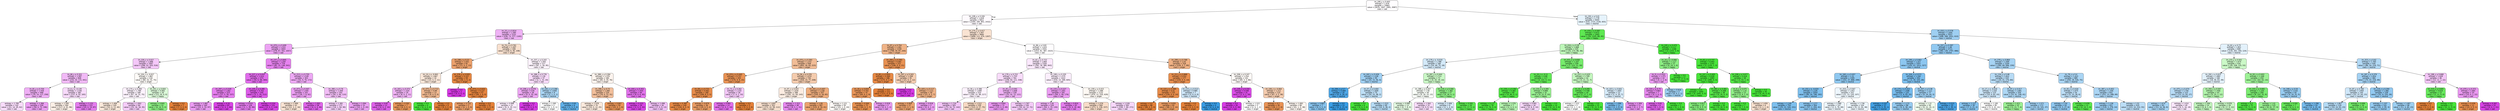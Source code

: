 digraph Tree {
node [shape=box, style="filled, rounded", color="black", fontname="helvetica"] ;
edge [fontname="helvetica"] ;
0 [label=<lm_190_y &le; 0.443<br/>entropy = 1.976<br/>samples = 10861<br/>value = [2876, 1907, 2991, 3087]<br/>class = sad>, fillcolor="#fffdff"] ;
1 [label=<lm_108_y &le; 0.326<br/>entropy = 1.618<br/>samples = 5811<br/>value = [2344, 184, 851, 2432]<br/>class = sad>, fillcolor="#fefafe"] ;
0 -> 1 [labeldistance=2.5, labelangle=45, headlabel="True"] ;
2 [label=<lm_15_y &le; 0.814<br/>entropy = 1.585<br/>samples = 2151<br/>value = [536, 73, 377, 1165]<br/>class = sad>, fillcolor="#efb2f5"] ;
1 -> 2 ;
3 [label=<lm_470_y &le; 0.409<br/>entropy = 1.553<br/>samples = 1843<br/>value = [378, 67, 341, 1057]<br/>class = sad>, fillcolor="#eca3f3"] ;
2 -> 3 ;
4 [label=<lm_326_z &le; 0.027<br/>entropy = 1.688<br/>samples = 1067<br/>value = [296, 52, 203, 516]<br/>class = sad>, fillcolor="#f4c7f8"] ;
3 -> 4 ;
5 [label=<lm_66_y &le; 0.321<br/>entropy = 1.587<br/>samples = 849<br/>value = [216, 20, 172, 441]<br/>class = sad>, fillcolor="#f1b9f6"] ;
4 -> 5 ;
6 [label=<lm_81_y &le; 0.704<br/>entropy = 1.558<br/>samples = 468<br/>value = [79, 14, 117, 258]<br/>class = sad>, fillcolor="#efaff5"] ;
5 -> 6 ;
7 [label=<entropy = 1.785<br/>samples = 142<br/>value = [21, 14, 45, 62]<br/>class = sad>, fillcolor="#f8dcfa"] ;
6 -> 7 ;
8 [label=<entropy = 1.366<br/>samples = 326<br/>value = [58, 0, 72, 196]<br/>class = sad>, fillcolor="#eb9ef2"] ;
6 -> 8 ;
9 [label=<lm_6_z &le; -0.139<br/>entropy = 1.536<br/>samples = 381<br/>value = [137, 6, 55, 183]<br/>class = sad>, fillcolor="#f7dafa"] ;
5 -> 9 ;
10 [label=<entropy = 1.595<br/>samples = 260<br/>value = [117, 6, 41, 96]<br/>class = anger>, fillcolor="#fcefe6"] ;
9 -> 10 ;
11 [label=<entropy = 1.131<br/>samples = 121<br/>value = [20, 0, 14, 87]<br/>class = sad>, fillcolor="#e47cee"] ;
9 -> 11 ;
12 [label=<lm_104_z &le; -0.027<br/>entropy = 1.867<br/>samples = 218<br/>value = [80, 32, 31, 75]<br/>class = anger>, fillcolor="#fefbf8"] ;
4 -> 12 ;
13 [label=<lm_174_y &le; 0.394<br/>entropy = 1.789<br/>samples = 189<br/>value = [67, 16, 31, 75]<br/>class = sad>, fillcolor="#fcf2fd"] ;
12 -> 13 ;
14 [label=<entropy = 1.406<br/>samples = 105<br/>value = [52, 0, 13, 40]<br/>class = anger>, fillcolor="#fae8da"] ;
13 -> 14 ;
15 [label=<entropy = 1.902<br/>samples = 84<br/>value = [15, 16, 18, 35]<br/>class = sad>, fillcolor="#f5ccf8"] ;
13 -> 15 ;
16 [label=<lm_351_x &le; 0.604<br/>entropy = 0.992<br/>samples = 29<br/>value = [13, 16, 0, 0]<br/>class = happy>, fillcolor="#dcfada"] ;
12 -> 16 ;
17 [label=<entropy = 0.845<br/>samples = 22<br/>value = [6, 16, 0, 0]<br/>class = happy>, fillcolor="#8cef83"] ;
16 -> 17 ;
18 [label=<entropy = 0.0<br/>samples = 7<br/>value = [7, 0, 0, 0]<br/>class = anger>, fillcolor="#e58139"] ;
16 -> 18 ;
19 [label=<lm_137_y &le; 0.845<br/>entropy = 1.259<br/>samples = 776<br/>value = [82, 15, 138, 541]<br/>class = sad>, fillcolor="#e682ef"] ;
3 -> 19 ;
20 [label=<lm_227_y &le; 0.424<br/>entropy = 1.014<br/>samples = 473<br/>value = [30, 6, 68, 369]<br/>class = sad>, fillcolor="#e16cec"] ;
19 -> 20 ;
21 [label=<lm_297_y &le; 0.329<br/>entropy = 1.262<br/>samples = 223<br/>value = [27, 5, 34, 157]<br/>class = sad>, fillcolor="#e57eee"] ;
20 -> 21 ;
22 [label=<entropy = 1.482<br/>samples = 160<br/>value = [25, 5, 33, 97]<br/>class = sad>, fillcolor="#eb9bf2"] ;
21 -> 22 ;
23 [label=<entropy = 0.32<br/>samples = 63<br/>value = [2, 0, 1, 60]<br/>class = sad>, fillcolor="#d943e6"] ;
21 -> 23 ;
24 [label=<lm_105_x &le; 0.285<br/>entropy = 0.702<br/>samples = 250<br/>value = [3, 1, 34, 212]<br/>class = sad>, fillcolor="#de5cea"] ;
20 -> 24 ;
25 [label=<entropy = 0.919<br/>samples = 126<br/>value = [1, 1, 30, 94]<br/>class = sad>, fillcolor="#e47bee"] ;
24 -> 25 ;
26 [label=<entropy = 0.324<br/>samples = 124<br/>value = [2, 0, 4, 118]<br/>class = sad>, fillcolor="#d943e6"] ;
24 -> 26 ;
27 [label=<lm_213_y &le; 0.755<br/>entropy = 1.539<br/>samples = 303<br/>value = [52, 9, 70, 172]<br/>class = sad>, fillcolor="#eda8f4"] ;
19 -> 27 ;
28 [label=<lm_473_y &le; 0.447<br/>entropy = 1.445<br/>samples = 101<br/>value = [26, 7, 6, 62]<br/>class = sad>, fillcolor="#eca0f3"] ;
27 -> 28 ;
29 [label=<entropy = 1.499<br/>samples = 43<br/>value = [22, 3, 2, 16]<br/>class = anger>, fillcolor="#f9e3d3"] ;
28 -> 29 ;
30 [label=<entropy = 1.063<br/>samples = 58<br/>value = [4, 4, 4, 46]<br/>class = sad>, fillcolor="#e065eb"] ;
28 -> 30 ;
31 [label=<lm_380_x &le; 0.76<br/>entropy = 1.449<br/>samples = 202<br/>value = [26, 2, 64, 110]<br/>class = sad>, fillcolor="#f2bdf6"] ;
27 -> 31 ;
32 [label=<entropy = 1.381<br/>samples = 171<br/>value = [16, 1, 64, 90]<br/>class = sad>, fillcolor="#f5cff9"] ;
31 -> 32 ;
33 [label=<entropy = 1.094<br/>samples = 31<br/>value = [10, 1, 0, 20]<br/>class = sad>, fillcolor="#eca1f3"] ;
31 -> 33 ;
34 [label=<lm_74_y &le; 0.761<br/>entropy = 1.497<br/>samples = 308<br/>value = [158, 6, 36, 108]<br/>class = anger>, fillcolor="#f8e0ce"] ;
2 -> 34 ;
35 [label=<lm_188_x &le; 0.22<br/>entropy = 1.031<br/>samples = 91<br/>value = [71, 5, 2, 13]<br/>class = anger>, fillcolor="#eca16c"] ;
34 -> 35 ;
36 [label=<lm_14_z &le; -0.063<br/>entropy = 1.667<br/>samples = 32<br/>value = [15, 4, 2, 11]<br/>class = anger>, fillcolor="#fae7d9"] ;
35 -> 36 ;
37 [label=<lm_163_y &le; 0.372<br/>entropy = 1.324<br/>samples = 19<br/>value = [6, 0, 2, 11]<br/>class = sad>, fillcolor="#f0b3f5"] ;
36 -> 37 ;
38 [label=<entropy = 0.65<br/>samples = 12<br/>value = [0, 0, 2, 10]<br/>class = sad>, fillcolor="#df61ea"] ;
37 -> 38 ;
39 [label=<entropy = 0.592<br/>samples = 7<br/>value = [6, 0, 0, 1]<br/>class = anger>, fillcolor="#e9965a"] ;
37 -> 39 ;
40 [label=<lm_475_x &le; 0.713<br/>entropy = 0.89<br/>samples = 13<br/>value = [9, 4, 0, 0]<br/>class = anger>, fillcolor="#f1b991"] ;
36 -> 40 ;
41 [label=<entropy = 0.0<br/>samples = 4<br/>value = [0, 4, 0, 0]<br/>class = happy>, fillcolor="#47e539"] ;
40 -> 41 ;
42 [label=<entropy = 0.0<br/>samples = 9<br/>value = [9, 0, 0, 0]<br/>class = anger>, fillcolor="#e58139"] ;
40 -> 42 ;
43 [label=<lm_378_y &le; 0.929<br/>entropy = 0.337<br/>samples = 59<br/>value = [56, 1, 0, 2]<br/>class = anger>, fillcolor="#e68843"] ;
35 -> 43 ;
44 [label=<entropy = 0.0<br/>samples = 2<br/>value = [0, 0, 0, 2]<br/>class = sad>, fillcolor="#d739e5"] ;
43 -> 44 ;
45 [label=<lm_474_x &le; 0.631<br/>entropy = 0.127<br/>samples = 57<br/>value = [56, 1, 0, 0]<br/>class = anger>, fillcolor="#e5833d"] ;
43 -> 45 ;
46 [label=<entropy = 0.722<br/>samples = 5<br/>value = [4, 1, 0, 0]<br/>class = anger>, fillcolor="#eca06a"] ;
45 -> 46 ;
47 [label=<entropy = 0.0<br/>samples = 52<br/>value = [52, 0, 0, 0]<br/>class = anger>, fillcolor="#e58139"] ;
45 -> 47 ;
48 [label=<lm_337_y &le; 0.243<br/>entropy = 1.505<br/>samples = 217<br/>value = [87, 1, 34, 95]<br/>class = sad>, fillcolor="#fdf3fd"] ;
34 -> 48 ;
49 [label=<lm_388_x &le; 0.776<br/>entropy = 1.39<br/>samples = 37<br/>value = [2, 1, 15, 19]<br/>class = sad>, fillcolor="#f8dbfa"] ;
48 -> 49 ;
50 [label=<lm_206_y &le; 0.678<br/>entropy = 0.94<br/>samples = 28<br/>value = [0, 0, 10, 18]<br/>class = sad>, fillcolor="#eda7f3"] ;
49 -> 50 ;
51 [label=<entropy = 0.998<br/>samples = 21<br/>value = [0, 0, 10, 11]<br/>class = sad>, fillcolor="#fbedfd"] ;
50 -> 51 ;
52 [label=<entropy = 0.0<br/>samples = 7<br/>value = [0, 0, 0, 7]<br/>class = sad>, fillcolor="#d739e5"] ;
50 -> 52 ;
53 [label=<lm_182_x &le; 0.396<br/>entropy = 1.658<br/>samples = 9<br/>value = [2, 1, 5, 1]<br/>class = neutral>, fillcolor="#aad5f4"] ;
49 -> 53 ;
54 [label=<entropy = 1.585<br/>samples = 3<br/>value = [1, 1, 0, 1]<br/>class = anger>, fillcolor="#ffffff"] ;
53 -> 54 ;
55 [label=<entropy = 0.65<br/>samples = 6<br/>value = [1, 0, 5, 0]<br/>class = neutral>, fillcolor="#61b1ea"] ;
53 -> 55 ;
56 [label=<lm_388_y &le; 0.394<br/>entropy = 1.379<br/>samples = 180<br/>value = [85, 0, 19, 76]<br/>class = anger>, fillcolor="#fdf4ee"] ;
48 -> 56 ;
57 [label=<lm_396_x &le; 0.73<br/>entropy = 1.269<br/>samples = 120<br/>value = [76, 0, 13, 31]<br/>class = anger>, fillcolor="#f2bf9b"] ;
56 -> 57 ;
58 [label=<entropy = 1.478<br/>samples = 70<br/>value = [33, 0, 12, 25]<br/>class = anger>, fillcolor="#fae9dc"] ;
57 -> 58 ;
59 [label=<entropy = 0.667<br/>samples = 50<br/>value = [43, 0, 1, 6]<br/>class = anger>, fillcolor="#e99558"] ;
57 -> 59 ;
60 [label=<lm_444_y &le; 0.352<br/>entropy = 1.054<br/>samples = 60<br/>value = [9, 0, 6, 45]<br/>class = sad>, fillcolor="#e373ed"] ;
56 -> 60 ;
61 [label=<entropy = 0.323<br/>samples = 34<br/>value = [2, 0, 0, 32]<br/>class = sad>, fillcolor="#da45e7"] ;
60 -> 61 ;
62 [label=<entropy = 1.498<br/>samples = 26<br/>value = [7, 0, 6, 13]<br/>class = sad>, fillcolor="#f2c0f7"] ;
60 -> 62 ;
63 [label=<lm_174_y &le; 0.417<br/>entropy = 1.567<br/>samples = 3660<br/>value = [1808, 111, 474, 1267]<br/>class = anger>, fillcolor="#f9e3d2"] ;
1 -> 63 ;
64 [label=<lm_97_y &le; 0.754<br/>entropy = 1.261<br/>samples = 1159<br/>value = [798, 30, 87, 244]<br/>class = anger>, fillcolor="#efb387"] ;
63 -> 64 ;
65 [label=<lm_470_y &le; 0.393<br/>entropy = 1.372<br/>samples = 938<br/>value = [602, 30, 83, 223]<br/>class = anger>, fillcolor="#f1bc96"] ;
64 -> 65 ;
66 [label=<lm_474_y &le; 0.445<br/>entropy = 0.757<br/>samples = 203<br/>value = [176, 6, 6, 15]<br/>class = anger>, fillcolor="#e99355"] ;
65 -> 66 ;
67 [label=<lm_58_y &le; 0.721<br/>entropy = 0.561<br/>samples = 185<br/>value = [169, 6, 5, 5]<br/>class = anger>, fillcolor="#e78c4b"] ;
66 -> 67 ;
68 [label=<entropy = 0.385<br/>samples = 149<br/>value = [140, 6, 0, 3]<br/>class = anger>, fillcolor="#e78945"] ;
67 -> 68 ;
69 [label=<entropy = 0.879<br/>samples = 36<br/>value = [29, 0, 5, 2]<br/>class = anger>, fillcolor="#eb9d66"] ;
67 -> 69 ;
70 [label=<lm_72_y &le; 0.262<br/>entropy = 1.233<br/>samples = 18<br/>value = [7, 0, 1, 10]<br/>class = sad>, fillcolor="#f4c9f8"] ;
66 -> 70 ;
71 [label=<entropy = 0.991<br/>samples = 13<br/>value = [2, 0, 1, 10]<br/>class = sad>, fillcolor="#e26fec"] ;
70 -> 71 ;
72 [label=<entropy = 0.0<br/>samples = 5<br/>value = [5, 0, 0, 0]<br/>class = anger>, fillcolor="#e58139"] ;
70 -> 72 ;
73 [label=<lm_56_y &le; 0.376<br/>entropy = 1.474<br/>samples = 735<br/>value = [426, 24, 77, 208]<br/>class = anger>, fillcolor="#f4cbad"] ;
65 -> 73 ;
74 [label=<lm_97_z &le; 0.043<br/>entropy = 1.634<br/>samples = 398<br/>value = [181, 15, 59, 143]<br/>class = anger>, fillcolor="#fbece1"] ;
73 -> 74 ;
75 [label=<entropy = 1.605<br/>samples = 352<br/>value = [172, 10, 58, 112]<br/>class = anger>, fillcolor="#f8e0ce"] ;
74 -> 75 ;
76 [label=<entropy = 1.312<br/>samples = 46<br/>value = [9, 5, 1, 31]<br/>class = sad>, fillcolor="#e789f0"] ;
74 -> 76 ;
77 [label=<lm_161_y &le; 0.407<br/>entropy = 1.158<br/>samples = 337<br/>value = [245, 9, 18, 65]<br/>class = anger>, fillcolor="#eeac7c"] ;
73 -> 77 ;
78 [label=<entropy = 1.09<br/>samples = 287<br/>value = [220, 8, 18, 41]<br/>class = anger>, fillcolor="#eca36f"] ;
77 -> 78 ;
79 [label=<entropy = 1.121<br/>samples = 50<br/>value = [25, 1, 0, 24]<br/>class = anger>, fillcolor="#fefaf7"] ;
77 -> 79 ;
80 [label=<lm_260_y &le; 0.393<br/>entropy = 0.581<br/>samples = 221<br/>value = [196, 0, 4, 21]<br/>class = anger>, fillcolor="#e89152"] ;
64 -> 80 ;
81 [label=<lm_85_y &le; 0.831<br/>entropy = 0.364<br/>samples = 186<br/>value = [175, 0, 2, 9]<br/>class = anger>, fillcolor="#e78945"] ;
80 -> 81 ;
82 [label=<lm_18_y &le; 0.834<br/>entropy = 0.702<br/>samples = 75<br/>value = [64, 0, 2, 9]<br/>class = anger>, fillcolor="#e9965a"] ;
81 -> 82 ;
83 [label=<entropy = 0.564<br/>samples = 72<br/>value = [64, 0, 1, 7]<br/>class = anger>, fillcolor="#e89151"] ;
82 -> 83 ;
84 [label=<entropy = 0.918<br/>samples = 3<br/>value = [0, 0, 1, 2]<br/>class = sad>, fillcolor="#eb9cf2"] ;
82 -> 84 ;
85 [label=<entropy = 0.0<br/>samples = 111<br/>value = [111, 0, 0, 0]<br/>class = anger>, fillcolor="#e58139"] ;
81 -> 85 ;
86 [label=<lm_297_y &le; 0.343<br/>entropy = 1.208<br/>samples = 35<br/>value = [21, 0, 2, 12]<br/>class = anger>, fillcolor="#f5ceb2"] ;
80 -> 86 ;
87 [label=<entropy = 0.0<br/>samples = 5<br/>value = [0, 0, 0, 5]<br/>class = sad>, fillcolor="#d739e5"] ;
86 -> 87 ;
88 [label=<lm_425_z &le; 0.117<br/>entropy = 1.111<br/>samples = 30<br/>value = [21, 0, 2, 7]<br/>class = anger>, fillcolor="#efb286"] ;
86 -> 88 ;
89 [label=<entropy = 0.909<br/>samples = 27<br/>value = [21, 0, 1, 5]<br/>class = anger>, fillcolor="#eca36f"] ;
88 -> 89 ;
90 [label=<entropy = 0.918<br/>samples = 3<br/>value = [0, 0, 1, 2]<br/>class = sad>, fillcolor="#eb9cf2"] ;
88 -> 90 ;
91 [label=<lm_86_y &le; 0.83<br/>entropy = 1.633<br/>samples = 2501<br/>value = [1010, 81, 387, 1023]<br/>class = sad>, fillcolor="#fffdff"] ;
63 -> 91 ;
92 [label=<lm_62_y &le; 0.722<br/>entropy = 1.664<br/>samples = 2183<br/>value = [782, 78, 380, 943]<br/>class = sad>, fillcolor="#fae8fc"] ;
91 -> 92 ;
93 [label=<lm_179_y &le; 0.722<br/>entropy = 1.753<br/>samples = 761<br/>value = [248, 64, 111, 338]<br/>class = sad>, fillcolor="#f8dcfa"] ;
92 -> 93 ;
94 [label=<lm_56_y &le; 0.386<br/>entropy = 1.699<br/>samples = 533<br/>value = [195, 22, 99, 217]<br/>class = sad>, fillcolor="#fcf2fd"] ;
93 -> 94 ;
95 [label=<entropy = 1.724<br/>samples = 303<br/>value = [73, 16, 72, 142]<br/>class = sad>, fillcolor="#f3c4f7"] ;
94 -> 95 ;
96 [label=<entropy = 1.512<br/>samples = 230<br/>value = [122, 6, 27, 75]<br/>class = anger>, fillcolor="#f7d9c3"] ;
94 -> 96 ;
97 [label=<lm_45_y &le; 0.591<br/>entropy = 1.648<br/>samples = 228<br/>value = [53, 42, 12, 121]<br/>class = sad>, fillcolor="#efb2f5"] ;
93 -> 97 ;
98 [label=<entropy = 0.904<br/>samples = 72<br/>value = [23, 0, 0, 49]<br/>class = sad>, fillcolor="#ea96f1"] ;
97 -> 98 ;
99 [label=<entropy = 1.767<br/>samples = 156<br/>value = [30, 42, 12, 72]<br/>class = sad>, fillcolor="#f4cbf8"] ;
97 -> 99 ;
100 [label=<lm_108_y &le; 0.335<br/>entropy = 1.575<br/>samples = 1422<br/>value = [534, 14, 269, 605]<br/>class = sad>, fillcolor="#fceffd"] ;
92 -> 100 ;
101 [label=<lm_133_x &le; 0.227<br/>entropy = 1.401<br/>samples = 291<br/>value = [64, 2, 49, 176]<br/>class = sad>, fillcolor="#eb9df2"] ;
100 -> 101 ;
102 [label=<entropy = 1.44<br/>samples = 229<br/>value = [64, 2, 33, 130]<br/>class = sad>, fillcolor="#efb0f5"] ;
101 -> 102 ;
103 [label=<entropy = 0.824<br/>samples = 62<br/>value = [0, 0, 16, 46]<br/>class = sad>, fillcolor="#e57eee"] ;
101 -> 103 ;
104 [label=<lm_159_y &le; 0.415<br/>entropy = 1.586<br/>samples = 1131<br/>value = [470, 12, 220, 429]<br/>class = anger>, fillcolor="#fdf8f3"] ;
100 -> 104 ;
105 [label=<entropy = 1.576<br/>samples = 569<br/>value = [271, 5, 136, 157]<br/>class = anger>, fillcolor="#f8dcc8"] ;
104 -> 105 ;
106 [label=<entropy = 1.526<br/>samples = 562<br/>value = [199, 7, 84, 272]<br/>class = sad>, fillcolor="#f7d7fa"] ;
104 -> 106 ;
107 [label=<lm_299_x &le; 0.768<br/>entropy = 1.03<br/>samples = 318<br/>value = [228, 3, 7, 80]<br/>class = anger>, fillcolor="#efb184"] ;
91 -> 107 ;
108 [label=<lm_211_y &le; 0.868<br/>entropy = 0.552<br/>samples = 177<br/>value = [159, 0, 4, 14]<br/>class = anger>, fillcolor="#e88f4f"] ;
107 -> 108 ;
109 [label=<lm_122_y &le; 0.489<br/>entropy = 0.41<br/>samples = 170<br/>value = [156, 0, 0, 14]<br/>class = anger>, fillcolor="#e78c4b"] ;
108 -> 109 ;
110 [label=<entropy = 0.0<br/>samples = 88<br/>value = [88, 0, 0, 0]<br/>class = anger>, fillcolor="#e58139"] ;
109 -> 110 ;
111 [label=<entropy = 0.659<br/>samples = 82<br/>value = [68, 0, 0, 14]<br/>class = anger>, fillcolor="#ea9b62"] ;
109 -> 111 ;
112 [label=<lm_115_y &le; 0.513<br/>entropy = 0.985<br/>samples = 7<br/>value = [3, 0, 4, 0]<br/>class = neutral>, fillcolor="#cee6f8"] ;
108 -> 112 ;
113 [label=<entropy = 0.0<br/>samples = 3<br/>value = [3, 0, 0, 0]<br/>class = anger>, fillcolor="#e58139"] ;
112 -> 113 ;
114 [label=<entropy = 0.0<br/>samples = 4<br/>value = [0, 0, 4, 0]<br/>class = neutral>, fillcolor="#399de5"] ;
112 -> 114 ;
115 [label=<lm_208_x &le; 0.247<br/>entropy = 1.254<br/>samples = 141<br/>value = [69, 3, 3, 66]<br/>class = anger>, fillcolor="#fefaf7"] ;
107 -> 115 ;
116 [label=<lm_149_z &le; 0.154<br/>entropy = 0.548<br/>samples = 31<br/>value = [2, 0, 1, 28]<br/>class = sad>, fillcolor="#db4de8"] ;
115 -> 116 ;
117 [label=<entropy = 0.0<br/>samples = 26<br/>value = [0, 0, 0, 26]<br/>class = sad>, fillcolor="#d739e5"] ;
116 -> 117 ;
118 [label=<entropy = 1.522<br/>samples = 5<br/>value = [2, 0, 1, 2]<br/>class = anger>, fillcolor="#ffffff"] ;
116 -> 118 ;
119 [label=<lm_106_z &le; -0.064<br/>entropy = 1.212<br/>samples = 110<br/>value = [67, 3, 2, 38]<br/>class = anger>, fillcolor="#f5ccaf"] ;
115 -> 119 ;
120 [label=<entropy = 0.7<br/>samples = 30<br/>value = [26, 2, 2, 0]<br/>class = anger>, fillcolor="#e99355"] ;
119 -> 120 ;
121 [label=<entropy = 1.083<br/>samples = 80<br/>value = [41, 1, 0, 38]<br/>class = anger>, fillcolor="#fdf6f1"] ;
119 -> 121 ;
122 [label=<lm_192_x &le; 0.41<br/>entropy = 1.778<br/>samples = 5050<br/>value = [532, 1723, 2140, 655]<br/>class = neutral>, fillcolor="#e6f3fc"] ;
0 -> 122 [labeldistance=2.5, labelangle=-45, headlabel="False"] ;
123 [label=<lm_416_x &le; 0.587<br/>entropy = 0.672<br/>samples = 1493<br/>value = [34, 1325, 89, 45]<br/>class = happy>, fillcolor="#5de851"] ;
122 -> 123 ;
124 [label=<lm_416_x &le; 0.58<br/>entropy = 1.668<br/>samples = 325<br/>value = [31, 172, 86, 36]<br/>class = happy>, fillcolor="#bdf6b8"] ;
123 -> 124 ;
125 [label=<lm_179_z &le; -0.019<br/>entropy = 1.788<br/>samples = 166<br/>value = [24, 49, 75, 18]<br/>class = neutral>, fillcolor="#d3e9f9"] ;
124 -> 125 ;
126 [label=<lm_442_y &le; 0.426<br/>entropy = 1.536<br/>samples = 95<br/>value = [20, 15, 56, 4]<br/>class = neutral>, fillcolor="#a0d0f3"] ;
125 -> 126 ;
127 [label=<lm_294_x &le; 0.7<br/>entropy = 0.469<br/>samples = 20<br/>value = [0, 0, 18, 2]<br/>class = neutral>, fillcolor="#4fa8e8"] ;
126 -> 127 ;
128 [label=<entropy = 0.863<br/>samples = 7<br/>value = [0, 0, 5, 2]<br/>class = neutral>, fillcolor="#88c4ef"] ;
127 -> 128 ;
129 [label=<entropy = 0.0<br/>samples = 13<br/>value = [0, 0, 13, 0]<br/>class = neutral>, fillcolor="#399de5"] ;
127 -> 129 ;
130 [label=<lm_57_x &le; 0.404<br/>entropy = 1.609<br/>samples = 75<br/>value = [20, 15, 38, 2]<br/>class = neutral>, fillcolor="#bedff6"] ;
126 -> 130 ;
131 [label=<entropy = 0.0<br/>samples = 6<br/>value = [0, 6, 0, 0]<br/>class = happy>, fillcolor="#47e539"] ;
130 -> 131 ;
132 [label=<entropy = 1.523<br/>samples = 69<br/>value = [20, 9, 38, 2]<br/>class = neutral>, fillcolor="#b6dbf5"] ;
130 -> 132 ;
133 [label=<lm_287_y &le; 0.444<br/>entropy = 1.713<br/>samples = 71<br/>value = [4, 34, 19, 14]<br/>class = happy>, fillcolor="#caf8c6"] ;
125 -> 133 ;
134 [label=<lm_388_y &le; 0.447<br/>entropy = 1.58<br/>samples = 44<br/>value = [0, 16, 15, 13]<br/>class = happy>, fillcolor="#f9fef8"] ;
133 -> 134 ;
135 [label=<entropy = 0.996<br/>samples = 13<br/>value = [0, 7, 6, 0]<br/>class = happy>, fillcolor="#e5fbe3"] ;
134 -> 135 ;
136 [label=<entropy = 1.562<br/>samples = 31<br/>value = [0, 9, 9, 13]<br/>class = sad>, fillcolor="#f8dbfa"] ;
134 -> 136 ;
137 [label=<lm_119_x &le; 0.306<br/>entropy = 1.382<br/>samples = 27<br/>value = [4, 18, 4, 1]<br/>class = happy>, fillcolor="#8fef86"] ;
133 -> 137 ;
138 [label=<entropy = 1.406<br/>samples = 8<br/>value = [3, 1, 4, 0]<br/>class = neutral>, fillcolor="#d7ebfa"] ;
137 -> 138 ;
139 [label=<entropy = 0.591<br/>samples = 19<br/>value = [1, 17, 0, 1]<br/>class = happy>, fillcolor="#5be84f"] ;
137 -> 139 ;
140 [label=<lm_431_x &le; 0.658<br/>entropy = 1.107<br/>samples = 159<br/>value = [7, 123, 11, 18]<br/>class = happy>, fillcolor="#76ec6c"] ;
124 -> 140 ;
141 [label=<lm_20_z &le; -0.11<br/>entropy = 0.66<br/>samples = 117<br/>value = [4, 102, 0, 11]<br/>class = happy>, fillcolor="#61e955"] ;
140 -> 141 ;
142 [label=<lm_159_x &le; 0.392<br/>entropy = 0.365<br/>samples = 85<br/>value = [4, 80, 0, 1]<br/>class = happy>, fillcolor="#52e745"] ;
141 -> 142 ;
143 [label=<entropy = 0.172<br/>samples = 78<br/>value = [2, 76, 0, 0]<br/>class = happy>, fillcolor="#4ce63e"] ;
142 -> 143 ;
144 [label=<entropy = 1.379<br/>samples = 7<br/>value = [2, 4, 0, 1]<br/>class = happy>, fillcolor="#b5f5b0"] ;
142 -> 144 ;
145 [label=<lm_154_x &le; 0.395<br/>entropy = 0.896<br/>samples = 32<br/>value = [0, 22, 0, 10]<br/>class = happy>, fillcolor="#9bf193"] ;
141 -> 145 ;
146 [label=<entropy = 0.991<br/>samples = 18<br/>value = [0, 8, 0, 10]<br/>class = sad>, fillcolor="#f7d7fa"] ;
145 -> 146 ;
147 [label=<entropy = 0.0<br/>samples = 14<br/>value = [0, 14, 0, 0]<br/>class = happy>, fillcolor="#47e539"] ;
145 -> 147 ;
148 [label=<lm_222_x &le; 0.425<br/>entropy = 1.709<br/>samples = 42<br/>value = [3, 21, 11, 7]<br/>class = happy>, fillcolor="#c4f7bf"] ;
140 -> 148 ;
149 [label=<lm_32_x &le; 0.295<br/>entropy = 0.748<br/>samples = 20<br/>value = [2, 17, 1, 0]<br/>class = happy>, fillcolor="#66e95a"] ;
148 -> 149 ;
150 [label=<entropy = 1.522<br/>samples = 5<br/>value = [2, 2, 1, 0]<br/>class = anger>, fillcolor="#ffffff"] ;
149 -> 150 ;
151 [label=<entropy = 0.0<br/>samples = 15<br/>value = [0, 15, 0, 0]<br/>class = happy>, fillcolor="#47e539"] ;
149 -> 151 ;
152 [label=<lm_423_x &le; 0.641<br/>entropy = 1.693<br/>samples = 22<br/>value = [1, 4, 10, 7]<br/>class = neutral>, fillcolor="#d7ebfa"] ;
148 -> 152 ;
153 [label=<entropy = 1.096<br/>samples = 11<br/>value = [1, 2, 8, 0]<br/>class = neutral>, fillcolor="#7bbeee"] ;
152 -> 153 ;
154 [label=<entropy = 1.309<br/>samples = 11<br/>value = [0, 2, 2, 7]<br/>class = sad>, fillcolor="#e991f1"] ;
152 -> 154 ;
155 [label=<lm_245_y &le; 0.475<br/>entropy = 0.117<br/>samples = 1168<br/>value = [3, 1153, 3, 9]<br/>class = happy>, fillcolor="#49e53c"] ;
123 -> 155 ;
156 [label=<lm_16_z &le; -0.066<br/>entropy = 1.117<br/>samples = 27<br/>value = [0, 19, 2, 6]<br/>class = happy>, fillcolor="#8def84"] ;
155 -> 156 ;
157 [label=<lm_9_y &le; 0.422<br/>entropy = 1.371<br/>samples = 10<br/>value = [0, 2, 2, 6]<br/>class = sad>, fillcolor="#eb9cf2"] ;
156 -> 157 ;
158 [label=<lm_320_y &le; 0.75<br/>entropy = 0.863<br/>samples = 7<br/>value = [0, 2, 0, 5]<br/>class = sad>, fillcolor="#e788ef"] ;
157 -> 158 ;
159 [label=<entropy = 0.65<br/>samples = 6<br/>value = [0, 1, 0, 5]<br/>class = sad>, fillcolor="#df61ea"] ;
158 -> 159 ;
160 [label=<entropy = 0.0<br/>samples = 1<br/>value = [0, 1, 0, 0]<br/>class = happy>, fillcolor="#47e539"] ;
158 -> 160 ;
161 [label=<entropy = 0.918<br/>samples = 3<br/>value = [0, 0, 2, 1]<br/>class = neutral>, fillcolor="#9ccef2"] ;
157 -> 161 ;
162 [label=<entropy = 0.0<br/>samples = 17<br/>value = [0, 17, 0, 0]<br/>class = happy>, fillcolor="#47e539"] ;
156 -> 162 ;
163 [label=<lm_62_y &le; 0.737<br/>entropy = 0.063<br/>samples = 1141<br/>value = [3, 1134, 1, 3]<br/>class = happy>, fillcolor="#48e53a"] ;
155 -> 163 ;
164 [label=<lm_107_x &le; 0.405<br/>entropy = 0.028<br/>samples = 1083<br/>value = [0, 1080, 0, 3]<br/>class = happy>, fillcolor="#48e53a"] ;
163 -> 164 ;
165 [label=<entropy = 0.0<br/>samples = 1045<br/>value = [0, 1045, 0, 0]<br/>class = happy>, fillcolor="#47e539"] ;
164 -> 165 ;
166 [label=<lm_382_y &le; 0.481<br/>entropy = 0.398<br/>samples = 38<br/>value = [0, 35, 0, 3]<br/>class = happy>, fillcolor="#57e74a"] ;
164 -> 166 ;
167 [label=<entropy = 0.811<br/>samples = 12<br/>value = [0, 9, 0, 3]<br/>class = happy>, fillcolor="#84ee7b"] ;
166 -> 167 ;
168 [label=<entropy = 0.0<br/>samples = 26<br/>value = [0, 26, 0, 0]<br/>class = happy>, fillcolor="#47e539"] ;
166 -> 168 ;
169 [label=<lm_208_y &le; 0.677<br/>entropy = 0.418<br/>samples = 58<br/>value = [3, 54, 1, 0]<br/>class = happy>, fillcolor="#54e747"] ;
163 -> 169 ;
170 [label=<lm_8_y &le; 0.475<br/>entropy = 1.14<br/>samples = 13<br/>value = [3, 9, 1, 0]<br/>class = happy>, fillcolor="#91ef88"] ;
169 -> 170 ;
171 [label=<entropy = 0.0<br/>samples = 7<br/>value = [0, 7, 0, 0]<br/>class = happy>, fillcolor="#47e539"] ;
170 -> 171 ;
172 [label=<entropy = 1.459<br/>samples = 6<br/>value = [3, 2, 1, 0]<br/>class = anger>, fillcolor="#f8e0ce"] ;
170 -> 172 ;
173 [label=<entropy = 0.0<br/>samples = 45<br/>value = [0, 45, 0, 0]<br/>class = happy>, fillcolor="#47e539"] ;
169 -> 173 ;
174 [label=<lm_416_x &le; 0.578<br/>entropy = 1.645<br/>samples = 3557<br/>value = [498, 398, 2051, 610]<br/>class = neutral>, fillcolor="#9ecff2"] ;
122 -> 174 ;
175 [label=<lm_337_y &le; 0.397<br/>entropy = 1.48<br/>samples = 2711<br/>value = [382, 136, 1707, 486]<br/>class = neutral>, fillcolor="#92c9f1"] ;
174 -> 175 ;
176 [label=<lm_190_y &le; 0.463<br/>entropy = 1.327<br/>samples = 1507<br/>value = [102, 67, 1011, 327]<br/>class = neutral>, fillcolor="#8cc6f0"] ;
175 -> 176 ;
177 [label=<lm_160_y &le; 0.457<br/>entropy = 1.31<br/>samples = 1305<br/>value = [101, 37, 868, 299]<br/>class = neutral>, fillcolor="#8fc8f0"] ;
176 -> 177 ;
178 [label=<lm_152_z &le; -0.024<br/>entropy = 1.226<br/>samples = 1054<br/>value = [90, 24, 748, 192]<br/>class = neutral>, fillcolor="#7fc0ee"] ;
177 -> 178 ;
179 [label=<entropy = 1.149<br/>samples = 750<br/>value = [33, 22, 544, 151]<br/>class = neutral>, fillcolor="#7dbfee"] ;
178 -> 179 ;
180 [label=<entropy = 1.277<br/>samples = 304<br/>value = [57, 2, 204, 41]<br/>class = neutral>, fillcolor="#89c5f0"] ;
178 -> 180 ;
181 [label=<lm_416_x &le; 0.567<br/>entropy = 1.452<br/>samples = 251<br/>value = [11, 13, 120, 107]<br/>class = neutral>, fillcolor="#edf6fd"] ;
177 -> 181 ;
182 [label=<entropy = 1.089<br/>samples = 147<br/>value = [2, 0, 76, 69]<br/>class = neutral>, fillcolor="#edf6fd"] ;
181 -> 182 ;
183 [label=<entropy = 1.736<br/>samples = 104<br/>value = [9, 13, 44, 38]<br/>class = neutral>, fillcolor="#edf6fd"] ;
181 -> 183 ;
184 [label=<lm_326_x &le; 0.572<br/>entropy = 1.194<br/>samples = 202<br/>value = [1, 30, 143, 28]<br/>class = neutral>, fillcolor="#7dbfee"] ;
176 -> 184 ;
185 [label=<lm_174_x &le; 0.421<br/>entropy = 1.048<br/>samples = 125<br/>value = [1, 6, 93, 25]<br/>class = neutral>, fillcolor="#78bced"] ;
184 -> 185 ;
186 [label=<entropy = 0.357<br/>samples = 37<br/>value = [1, 0, 35, 1]<br/>class = neutral>, fillcolor="#44a2e6"] ;
185 -> 186 ;
187 [label=<entropy = 1.172<br/>samples = 88<br/>value = [0, 6, 58, 24]<br/>class = neutral>, fillcolor="#96cbf1"] ;
185 -> 187 ;
188 [label=<lm_207_x &le; 0.38<br/>entropy = 1.111<br/>samples = 77<br/>value = [0, 24, 50, 3]<br/>class = neutral>, fillcolor="#9ecff2"] ;
184 -> 188 ;
189 [label=<entropy = 1.22<br/>samples = 44<br/>value = [0, 22, 20, 2]<br/>class = happy>, fillcolor="#f0fdee"] ;
188 -> 189 ;
190 [label=<entropy = 0.523<br/>samples = 33<br/>value = [0, 2, 30, 1]<br/>class = neutral>, fillcolor="#4ca6e8"] ;
188 -> 190 ;
191 [label=<lm_378_y &le; 0.864<br/>entropy = 1.569<br/>samples = 1204<br/>value = [280, 69, 696, 159]<br/>class = neutral>, fillcolor="#a6d3f3"] ;
175 -> 191 ;
192 [label=<lm_134_y &le; 0.48<br/>entropy = 1.652<br/>samples = 319<br/>value = [24, 41, 170, 84]<br/>class = neutral>, fillcolor="#b7dbf5"] ;
191 -> 192 ;
193 [label=<lm_17_z &le; -0.016<br/>entropy = 1.318<br/>samples = 115<br/>value = [10, 0, 62, 43]<br/>class = neutral>, fillcolor="#cbe5f8"] ;
192 -> 193 ;
194 [label=<entropy = 1.111<br/>samples = 30<br/>value = [7, 0, 21, 2]<br/>class = neutral>, fillcolor="#86c3ef"] ;
193 -> 194 ;
195 [label=<entropy = 1.185<br/>samples = 85<br/>value = [3, 0, 41, 41]<br/>class = neutral>, fillcolor="#ffffff"] ;
193 -> 195 ;
196 [label=<lm_97_x &le; 0.417<br/>entropy = 1.681<br/>samples = 204<br/>value = [14, 41, 108, 41]<br/>class = neutral>, fillcolor="#aed7f4"] ;
192 -> 196 ;
197 [label=<entropy = 1.411<br/>samples = 33<br/>value = [1, 21, 7, 4]<br/>class = happy>, fillcolor="#9cf194"] ;
196 -> 197 ;
198 [label=<entropy = 1.571<br/>samples = 171<br/>value = [13, 20, 101, 37]<br/>class = neutral>, fillcolor="#a0d0f3"] ;
196 -> 198 ;
199 [label=<lm_79_x &le; 0.4<br/>entropy = 1.423<br/>samples = 885<br/>value = [256, 28, 526, 75]<br/>class = neutral>, fillcolor="#aad5f4"] ;
191 -> 199 ;
200 [label=<lm_92_x &le; 0.416<br/>entropy = 1.675<br/>samples = 54<br/>value = [5, 15, 28, 6]<br/>class = neutral>, fillcolor="#bddef6"] ;
199 -> 200 ;
201 [label=<entropy = 1.54<br/>samples = 43<br/>value = [5, 5, 27, 6]<br/>class = neutral>, fillcolor="#8fc7f0"] ;
200 -> 201 ;
202 [label=<entropy = 0.439<br/>samples = 11<br/>value = [0, 10, 1, 0]<br/>class = happy>, fillcolor="#59e84d"] ;
200 -> 202 ;
203 [label=<lm_387_y &le; 0.452<br/>entropy = 1.356<br/>samples = 831<br/>value = [251, 13, 498, 69]<br/>class = neutral>, fillcolor="#abd5f4"] ;
199 -> 203 ;
204 [label=<entropy = 1.136<br/>samples = 421<br/>value = [128, 3, 276, 14]<br/>class = neutral>, fillcolor="#9bcdf2"] ;
203 -> 204 ;
205 [label=<entropy = 1.52<br/>samples = 410<br/>value = [123, 10, 222, 55]<br/>class = neutral>, fillcolor="#bbddf6"] ;
203 -> 205 ;
206 [label=<lm_62_y &le; 0.73<br/>entropy = 1.851<br/>samples = 846<br/>value = [116, 262, 344, 124]<br/>class = neutral>, fillcolor="#e3f1fb"] ;
174 -> 206 ;
207 [label=<lm_233_y &le; 0.502<br/>entropy = 1.674<br/>samples = 416<br/>value = [30, 208, 125, 53]<br/>class = happy>, fillcolor="#cbf8c7"] ;
206 -> 207 ;
208 [label=<lm_292_x &le; 0.615<br/>entropy = 1.882<br/>samples = 166<br/>value = [18, 46, 63, 39]<br/>class = neutral>, fillcolor="#e3f1fb"] ;
207 -> 208 ;
209 [label=<lm_475_y &le; 0.474<br/>entropy = 1.756<br/>samples = 123<br/>value = [13, 21, 62, 27]<br/>class = neutral>, fillcolor="#b7dbf6"] ;
208 -> 209 ;
210 [label=<entropy = 1.674<br/>samples = 83<br/>value = [13, 16, 46, 8]<br/>class = neutral>, fillcolor="#a6d3f3"] ;
209 -> 210 ;
211 [label=<entropy = 1.414<br/>samples = 40<br/>value = [0, 5, 16, 19]<br/>class = sad>, fillcolor="#fae6fc"] ;
209 -> 211 ;
212 [label=<lm_350_x &le; 0.597<br/>entropy = 1.456<br/>samples = 43<br/>value = [5, 25, 1, 12]<br/>class = happy>, fillcolor="#b2f4ac"] ;
208 -> 212 ;
213 [label=<entropy = 1.264<br/>samples = 14<br/>value = [5, 8, 1, 0]<br/>class = happy>, fillcolor="#c2f6bd"] ;
212 -> 213 ;
214 [label=<entropy = 0.978<br/>samples = 29<br/>value = [0, 17, 0, 12]<br/>class = happy>, fillcolor="#c9f7c5"] ;
212 -> 214 ;
215 [label=<lm_93_x &le; 0.403<br/>entropy = 1.348<br/>samples = 250<br/>value = [12, 162, 62, 14]<br/>class = happy>, fillcolor="#9df196"] ;
207 -> 215 ;
216 [label=<lm_333_x &le; 0.691<br/>entropy = 1.105<br/>samples = 200<br/>value = [8, 152, 31, 9]<br/>class = happy>, fillcolor="#7bec71"] ;
215 -> 216 ;
217 [label=<entropy = 0.3<br/>samples = 75<br/>value = [0, 71, 4, 0]<br/>class = happy>, fillcolor="#51e644"] ;
216 -> 217 ;
218 [label=<entropy = 1.41<br/>samples = 125<br/>value = [8, 81, 27, 9]<br/>class = happy>, fillcolor="#9af192"] ;
216 -> 218 ;
219 [label=<lm_348_y &le; 0.54<br/>entropy = 1.516<br/>samples = 50<br/>value = [4, 10, 31, 5]<br/>class = neutral>, fillcolor="#97ccf1"] ;
215 -> 219 ;
220 [label=<entropy = 0.592<br/>samples = 7<br/>value = [0, 6, 0, 1]<br/>class = happy>, fillcolor="#66e95a"] ;
219 -> 220 ;
221 [label=<entropy = 1.296<br/>samples = 43<br/>value = [4, 4, 31, 4]<br/>class = neutral>, fillcolor="#76bbed"] ;
219 -> 221 ;
222 [label=<lm_323_x &le; 0.62<br/>entropy = 1.765<br/>samples = 430<br/>value = [86, 54, 219, 71]<br/>class = neutral>, fillcolor="#b2d9f5"] ;
206 -> 222 ;
223 [label=<lm_187_x &le; 0.379<br/>entropy = 1.654<br/>samples = 384<br/>value = [74, 43, 218, 49]<br/>class = neutral>, fillcolor="#a3d1f3"] ;
222 -> 223 ;
224 [label=<lm_87_y &le; 0.784<br/>entropy = 1.859<br/>samples = 145<br/>value = [22, 37, 63, 23]<br/>class = neutral>, fillcolor="#cfe7f9"] ;
223 -> 224 ;
225 [label=<entropy = 1.807<br/>samples = 129<br/>value = [19, 24, 63, 23]<br/>class = neutral>, fillcolor="#b5dbf5"] ;
224 -> 225 ;
226 [label=<entropy = 0.696<br/>samples = 16<br/>value = [3, 13, 0, 0]<br/>class = happy>, fillcolor="#71eb67"] ;
224 -> 226 ;
227 [label=<lm_118_x &le; 0.294<br/>entropy = 1.366<br/>samples = 239<br/>value = [52, 6, 155, 26]<br/>class = neutral>, fillcolor="#92c9f1"] ;
223 -> 227 ;
228 [label=<entropy = 1.107<br/>samples = 141<br/>value = [41, 2, 95, 3]<br/>class = neutral>, fillcolor="#94caf1"] ;
227 -> 228 ;
229 [label=<entropy = 1.467<br/>samples = 98<br/>value = [11, 4, 60, 23]<br/>class = neutral>, fillcolor="#9dcff2"] ;
227 -> 229 ;
230 [label=<lm_188_y &le; 0.668<br/>entropy = 1.628<br/>samples = 46<br/>value = [12, 11, 1, 22]<br/>class = sad>, fillcolor="#f3c5f7"] ;
222 -> 230 ;
231 [label=<lm_310_y &le; 0.605<br/>entropy = 0.619<br/>samples = 13<br/>value = [2, 11, 0, 0]<br/>class = happy>, fillcolor="#68ea5d"] ;
230 -> 231 ;
232 [label=<entropy = 0.0<br/>samples = 2<br/>value = [2, 0, 0, 0]<br/>class = anger>, fillcolor="#e58139"] ;
231 -> 232 ;
233 [label=<entropy = 0.0<br/>samples = 11<br/>value = [0, 11, 0, 0]<br/>class = happy>, fillcolor="#47e539"] ;
231 -> 233 ;
234 [label=<lm_470_x &le; 0.372<br/>entropy = 1.065<br/>samples = 33<br/>value = [10, 0, 1, 22]<br/>class = sad>, fillcolor="#ea98f1"] ;
230 -> 234 ;
235 [label=<entropy = 0.439<br/>samples = 11<br/>value = [10, 0, 0, 1]<br/>class = anger>, fillcolor="#e88e4d"] ;
234 -> 235 ;
236 [label=<entropy = 0.267<br/>samples = 22<br/>value = [0, 0, 1, 21]<br/>class = sad>, fillcolor="#d942e6"] ;
234 -> 236 ;
}
